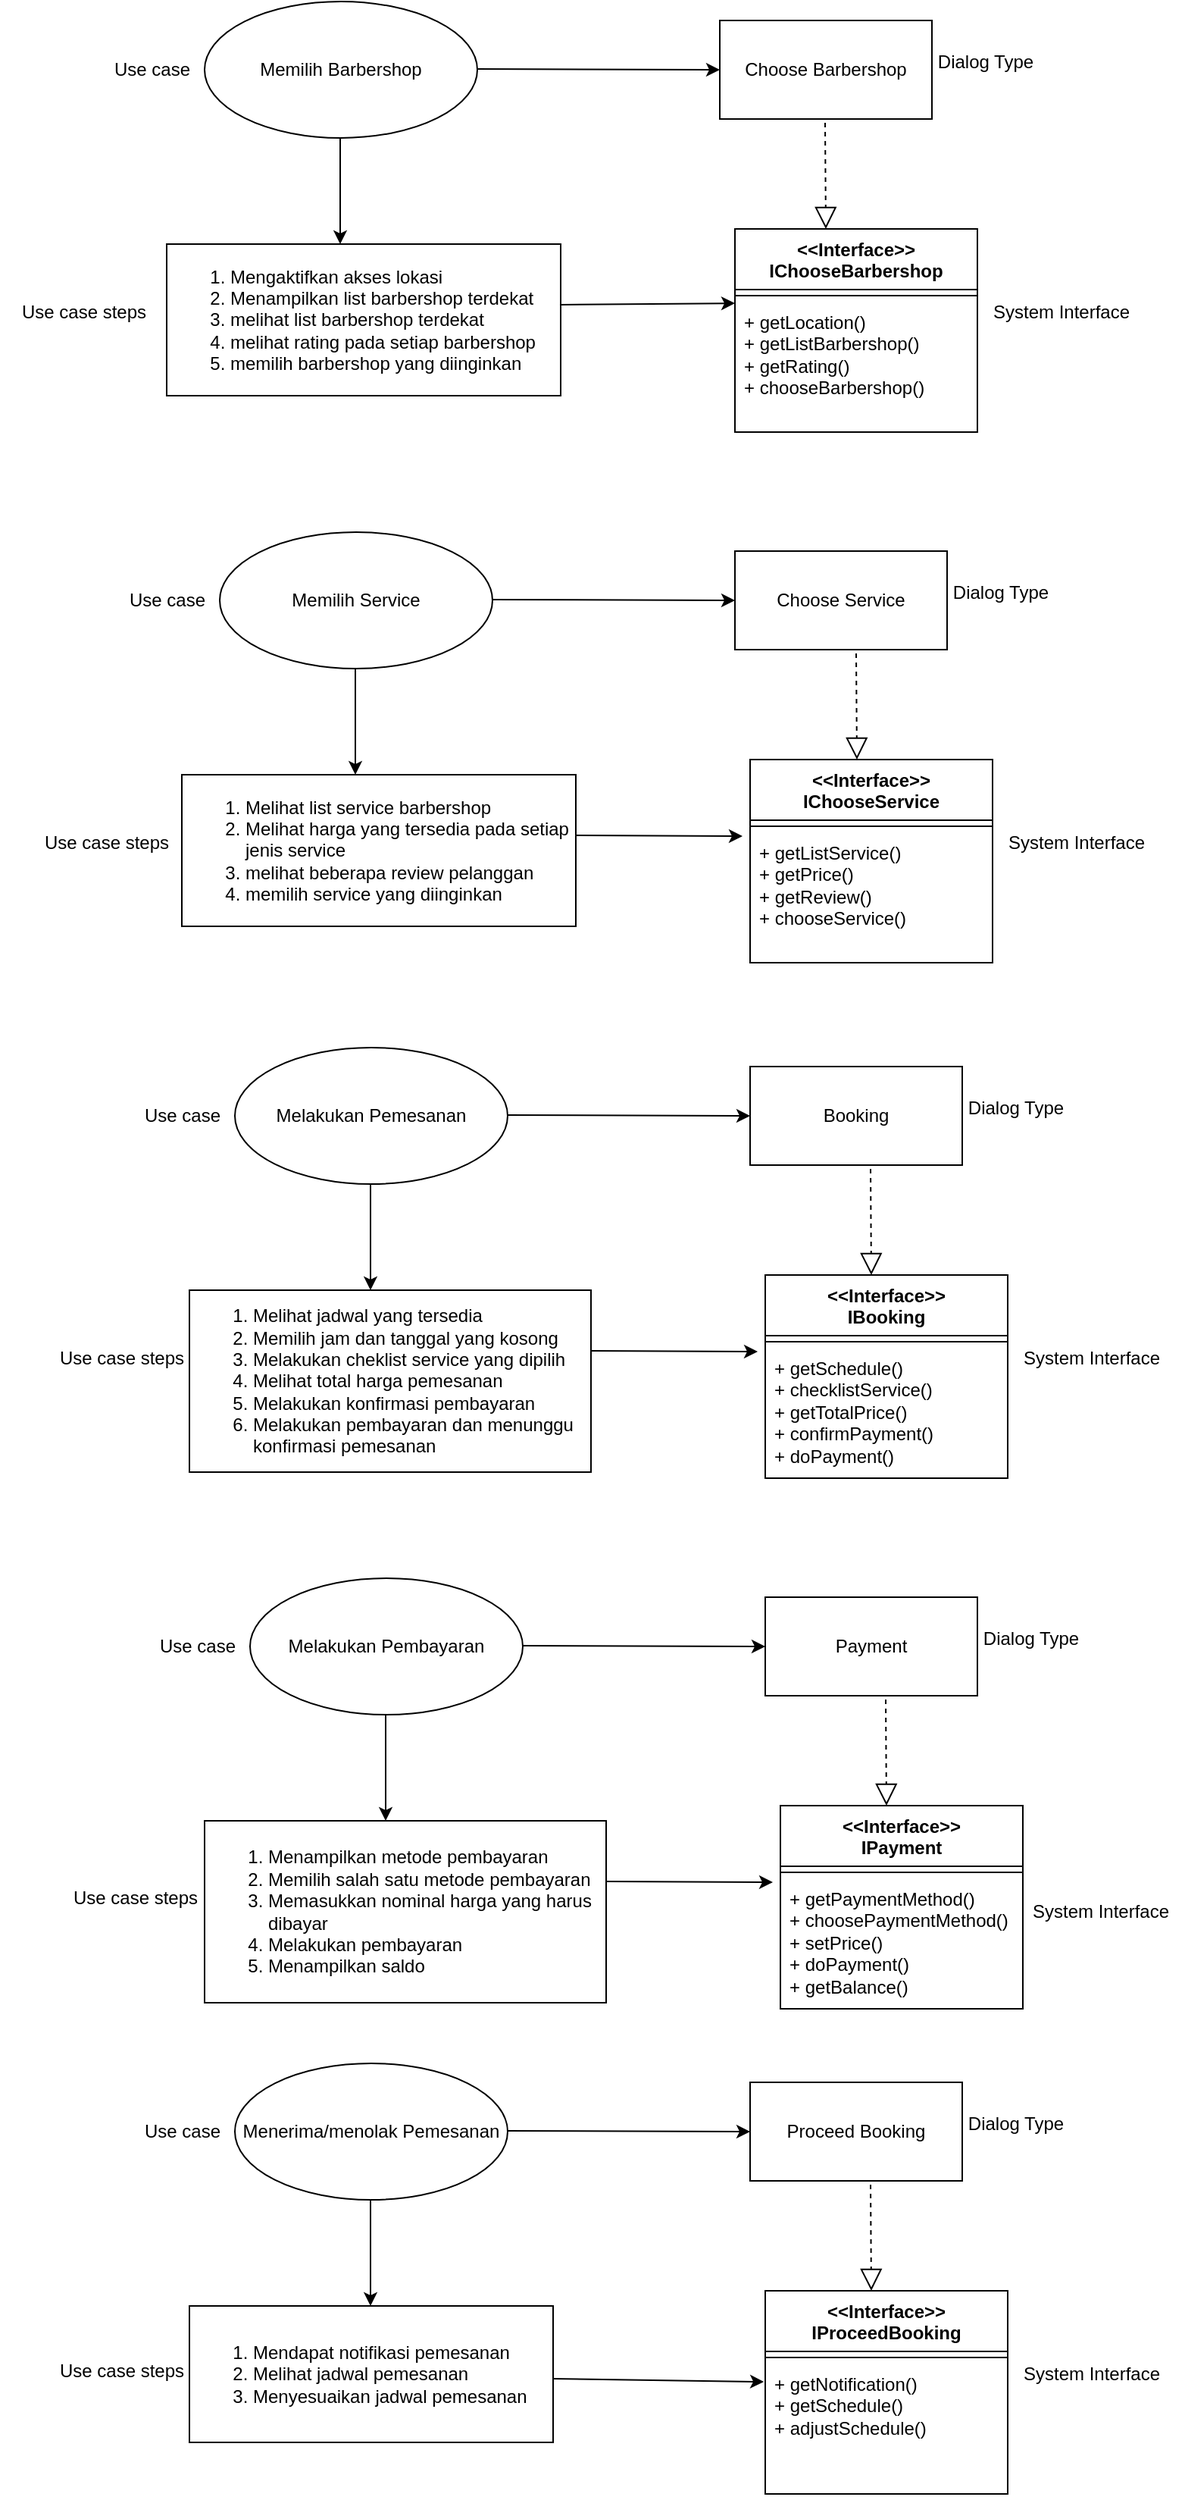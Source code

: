 <mxfile version="21.1.5" type="github">
  <diagram name="Page-1" id="QzmIClkiWC_pqr0MoqE9">
    <mxGraphModel dx="880" dy="452" grid="0" gridSize="10" guides="1" tooltips="1" connect="1" arrows="1" fold="1" page="1" pageScale="1" pageWidth="1100" pageHeight="1700" math="0" shadow="0">
      <root>
        <mxCell id="0" />
        <mxCell id="1" parent="0" />
        <mxCell id="_Sh0xL7N-RvuIjmmcohQ-1" value="Memilih Barbershop" style="ellipse;whiteSpace=wrap;html=1;" parent="1" vertex="1">
          <mxGeometry x="190" y="40" width="180" height="90" as="geometry" />
        </mxCell>
        <mxCell id="_Sh0xL7N-RvuIjmmcohQ-2" value="" style="endArrow=classic;html=1;rounded=0;" parent="1" edge="1">
          <mxGeometry width="50" height="50" relative="1" as="geometry">
            <mxPoint x="370" y="84.5" as="sourcePoint" />
            <mxPoint x="530" y="85" as="targetPoint" />
          </mxGeometry>
        </mxCell>
        <mxCell id="_Sh0xL7N-RvuIjmmcohQ-3" value="Choose Barbershop" style="rounded=0;whiteSpace=wrap;html=1;" parent="1" vertex="1">
          <mxGeometry x="530" y="52.5" width="140" height="65" as="geometry" />
        </mxCell>
        <mxCell id="_Sh0xL7N-RvuIjmmcohQ-4" value="" style="endArrow=classic;html=1;rounded=0;" parent="1" edge="1">
          <mxGeometry width="50" height="50" relative="1" as="geometry">
            <mxPoint x="279.5" y="130" as="sourcePoint" />
            <mxPoint x="279.5" y="200" as="targetPoint" />
          </mxGeometry>
        </mxCell>
        <mxCell id="_Sh0xL7N-RvuIjmmcohQ-6" value="&lt;ol&gt;&lt;li&gt;Mengaktifkan akses lokasi&lt;/li&gt;&lt;li&gt;Menampilkan list barbershop terdekat&lt;/li&gt;&lt;li&gt;melihat list barbershop terdekat&lt;/li&gt;&lt;li&gt;melihat rating pada setiap barbershop&lt;/li&gt;&lt;li&gt;memilih barbershop yang diinginkan&amp;nbsp;&lt;/li&gt;&lt;/ol&gt;" style="rounded=0;whiteSpace=wrap;html=1;align=left;" parent="1" vertex="1">
          <mxGeometry x="165" y="200" width="260" height="100" as="geometry" />
        </mxCell>
        <mxCell id="_Sh0xL7N-RvuIjmmcohQ-7" value="" style="endArrow=classic;html=1;rounded=0;entryX=0;entryY=0.012;entryDx=0;entryDy=0;entryPerimeter=0;" parent="1" edge="1" target="_Sh0xL7N-RvuIjmmcohQ-20">
          <mxGeometry width="50" height="50" relative="1" as="geometry">
            <mxPoint x="425" y="240" as="sourcePoint" />
            <mxPoint x="535" y="240.5" as="targetPoint" />
          </mxGeometry>
        </mxCell>
        <mxCell id="_Sh0xL7N-RvuIjmmcohQ-14" value="Use case" style="text;html=1;align=center;verticalAlign=middle;resizable=0;points=[];autosize=1;strokeColor=none;fillColor=none;" parent="1" vertex="1">
          <mxGeometry x="120" y="70" width="70" height="30" as="geometry" />
        </mxCell>
        <mxCell id="_Sh0xL7N-RvuIjmmcohQ-15" value="Dialog Type" style="text;html=1;align=center;verticalAlign=middle;resizable=0;points=[];autosize=1;strokeColor=none;fillColor=none;" parent="1" vertex="1">
          <mxGeometry x="660" y="65" width="90" height="30" as="geometry" />
        </mxCell>
        <mxCell id="_Sh0xL7N-RvuIjmmcohQ-16" value="Use case steps" style="text;html=1;align=center;verticalAlign=middle;resizable=0;points=[];autosize=1;strokeColor=none;fillColor=none;" parent="1" vertex="1">
          <mxGeometry x="55" y="230" width="110" height="30" as="geometry" />
        </mxCell>
        <mxCell id="_Sh0xL7N-RvuIjmmcohQ-17" value="&amp;lt;&amp;lt;Interface&amp;gt;&amp;gt;&lt;br&gt;IChooseBarbershop" style="swimlane;fontStyle=1;align=center;verticalAlign=top;childLayout=stackLayout;horizontal=1;startSize=40;horizontalStack=0;resizeParent=1;resizeParentMax=0;resizeLast=0;collapsible=1;marginBottom=0;whiteSpace=wrap;html=1;" parent="1" vertex="1">
          <mxGeometry x="540" y="190" width="160" height="134" as="geometry" />
        </mxCell>
        <mxCell id="_Sh0xL7N-RvuIjmmcohQ-19" value="" style="line;strokeWidth=1;fillColor=none;align=left;verticalAlign=middle;spacingTop=-1;spacingLeft=3;spacingRight=3;rotatable=0;labelPosition=right;points=[];portConstraint=eastwest;strokeColor=inherit;" parent="_Sh0xL7N-RvuIjmmcohQ-17" vertex="1">
          <mxGeometry y="40" width="160" height="8" as="geometry" />
        </mxCell>
        <mxCell id="_Sh0xL7N-RvuIjmmcohQ-20" value="+ getLocation()&lt;br&gt;+ getListBarbershop()&lt;br&gt;+ getRating()&lt;br&gt;+ chooseBarbershop()" style="text;strokeColor=none;fillColor=none;align=left;verticalAlign=top;spacingLeft=4;spacingRight=4;overflow=hidden;rotatable=0;points=[[0,0.5],[1,0.5]];portConstraint=eastwest;whiteSpace=wrap;html=1;" parent="_Sh0xL7N-RvuIjmmcohQ-17" vertex="1">
          <mxGeometry y="48" width="160" height="86" as="geometry" />
        </mxCell>
        <mxCell id="_Sh0xL7N-RvuIjmmcohQ-21" value="System Interface" style="text;html=1;align=center;verticalAlign=middle;resizable=0;points=[];autosize=1;strokeColor=none;fillColor=none;" parent="1" vertex="1">
          <mxGeometry x="700" y="230" width="110" height="30" as="geometry" />
        </mxCell>
        <mxCell id="_Sh0xL7N-RvuIjmmcohQ-34" value="Memilih Service" style="ellipse;whiteSpace=wrap;html=1;" parent="1" vertex="1">
          <mxGeometry x="200" y="390" width="180" height="90" as="geometry" />
        </mxCell>
        <mxCell id="_Sh0xL7N-RvuIjmmcohQ-35" value="" style="endArrow=classic;html=1;rounded=0;" parent="1" edge="1">
          <mxGeometry width="50" height="50" relative="1" as="geometry">
            <mxPoint x="380" y="434.5" as="sourcePoint" />
            <mxPoint x="540" y="435" as="targetPoint" />
          </mxGeometry>
        </mxCell>
        <mxCell id="_Sh0xL7N-RvuIjmmcohQ-36" value="Choose Service" style="rounded=0;whiteSpace=wrap;html=1;" parent="1" vertex="1">
          <mxGeometry x="540" y="402.5" width="140" height="65" as="geometry" />
        </mxCell>
        <mxCell id="_Sh0xL7N-RvuIjmmcohQ-37" value="" style="endArrow=classic;html=1;rounded=0;" parent="1" edge="1">
          <mxGeometry width="50" height="50" relative="1" as="geometry">
            <mxPoint x="289.5" y="480" as="sourcePoint" />
            <mxPoint x="289.5" y="550" as="targetPoint" />
          </mxGeometry>
        </mxCell>
        <mxCell id="_Sh0xL7N-RvuIjmmcohQ-38" value="&lt;ol&gt;&lt;li&gt;Melihat list service barbershop&lt;/li&gt;&lt;li&gt;Melihat harga yang tersedia pada setiap jenis service&lt;/li&gt;&lt;li&gt;melihat beberapa review pelanggan&lt;/li&gt;&lt;li&gt;memilih service yang diinginkan&amp;nbsp;&lt;/li&gt;&lt;/ol&gt;" style="rounded=0;whiteSpace=wrap;html=1;align=left;" parent="1" vertex="1">
          <mxGeometry x="175" y="550" width="260" height="100" as="geometry" />
        </mxCell>
        <mxCell id="_Sh0xL7N-RvuIjmmcohQ-39" value="" style="endArrow=classic;html=1;rounded=0;" parent="1" edge="1">
          <mxGeometry width="50" height="50" relative="1" as="geometry">
            <mxPoint x="435" y="590" as="sourcePoint" />
            <mxPoint x="545" y="590.5" as="targetPoint" />
          </mxGeometry>
        </mxCell>
        <mxCell id="_Sh0xL7N-RvuIjmmcohQ-40" value="Use case" style="text;html=1;align=center;verticalAlign=middle;resizable=0;points=[];autosize=1;strokeColor=none;fillColor=none;" parent="1" vertex="1">
          <mxGeometry x="130" y="420" width="70" height="30" as="geometry" />
        </mxCell>
        <mxCell id="_Sh0xL7N-RvuIjmmcohQ-41" value="Dialog Type" style="text;html=1;align=center;verticalAlign=middle;resizable=0;points=[];autosize=1;strokeColor=none;fillColor=none;" parent="1" vertex="1">
          <mxGeometry x="670" y="415" width="90" height="30" as="geometry" />
        </mxCell>
        <mxCell id="_Sh0xL7N-RvuIjmmcohQ-42" value="Use case steps" style="text;html=1;align=center;verticalAlign=middle;resizable=0;points=[];autosize=1;strokeColor=none;fillColor=none;" parent="1" vertex="1">
          <mxGeometry x="70" y="580" width="110" height="30" as="geometry" />
        </mxCell>
        <mxCell id="_Sh0xL7N-RvuIjmmcohQ-43" value="&amp;lt;&amp;lt;Interface&amp;gt;&amp;gt;&lt;br&gt;IChooseService" style="swimlane;fontStyle=1;align=center;verticalAlign=top;childLayout=stackLayout;horizontal=1;startSize=40;horizontalStack=0;resizeParent=1;resizeParentMax=0;resizeLast=0;collapsible=1;marginBottom=0;whiteSpace=wrap;html=1;" parent="1" vertex="1">
          <mxGeometry x="550" y="540" width="160" height="134" as="geometry" />
        </mxCell>
        <mxCell id="_Sh0xL7N-RvuIjmmcohQ-44" value="" style="line;strokeWidth=1;fillColor=none;align=left;verticalAlign=middle;spacingTop=-1;spacingLeft=3;spacingRight=3;rotatable=0;labelPosition=right;points=[];portConstraint=eastwest;strokeColor=inherit;" parent="_Sh0xL7N-RvuIjmmcohQ-43" vertex="1">
          <mxGeometry y="40" width="160" height="8" as="geometry" />
        </mxCell>
        <mxCell id="_Sh0xL7N-RvuIjmmcohQ-45" value="+ getListService()&lt;br&gt;+ getPrice()&lt;br&gt;+ getReview()&lt;br&gt;+ chooseService()" style="text;strokeColor=none;fillColor=none;align=left;verticalAlign=top;spacingLeft=4;spacingRight=4;overflow=hidden;rotatable=0;points=[[0,0.5],[1,0.5]];portConstraint=eastwest;whiteSpace=wrap;html=1;" parent="_Sh0xL7N-RvuIjmmcohQ-43" vertex="1">
          <mxGeometry y="48" width="160" height="86" as="geometry" />
        </mxCell>
        <mxCell id="_Sh0xL7N-RvuIjmmcohQ-46" value="System Interface" style="text;html=1;align=center;verticalAlign=middle;resizable=0;points=[];autosize=1;strokeColor=none;fillColor=none;" parent="1" vertex="1">
          <mxGeometry x="710" y="580" width="110" height="30" as="geometry" />
        </mxCell>
        <mxCell id="-62G5XO5tZmvICnYgQDq-1" value="Melakukan Pemesanan" style="ellipse;whiteSpace=wrap;html=1;" vertex="1" parent="1">
          <mxGeometry x="210" y="730" width="180" height="90" as="geometry" />
        </mxCell>
        <mxCell id="-62G5XO5tZmvICnYgQDq-2" value="" style="endArrow=classic;html=1;rounded=0;" edge="1" parent="1">
          <mxGeometry width="50" height="50" relative="1" as="geometry">
            <mxPoint x="390" y="774.5" as="sourcePoint" />
            <mxPoint x="550" y="775" as="targetPoint" />
          </mxGeometry>
        </mxCell>
        <mxCell id="-62G5XO5tZmvICnYgQDq-3" value="Booking" style="rounded=0;whiteSpace=wrap;html=1;" vertex="1" parent="1">
          <mxGeometry x="550" y="742.5" width="140" height="65" as="geometry" />
        </mxCell>
        <mxCell id="-62G5XO5tZmvICnYgQDq-4" value="" style="endArrow=classic;html=1;rounded=0;" edge="1" parent="1">
          <mxGeometry width="50" height="50" relative="1" as="geometry">
            <mxPoint x="299.5" y="820" as="sourcePoint" />
            <mxPoint x="299.5" y="890" as="targetPoint" />
          </mxGeometry>
        </mxCell>
        <mxCell id="-62G5XO5tZmvICnYgQDq-5" value="&lt;ol&gt;&lt;li&gt;Melihat jadwal yang tersedia&lt;/li&gt;&lt;li&gt;Memilih jam dan tanggal yang kosong&lt;/li&gt;&lt;li&gt;Melakukan cheklist service yang dipilih&lt;/li&gt;&lt;li&gt;Melihat total harga pemesanan&lt;/li&gt;&lt;li&gt;Melakukan konfirmasi pembayaran&lt;/li&gt;&lt;li&gt;Melakukan pembayaran dan menunggu konfirmasi pemesanan&lt;/li&gt;&lt;/ol&gt;" style="rounded=0;whiteSpace=wrap;html=1;align=left;" vertex="1" parent="1">
          <mxGeometry x="180" y="890" width="265" height="120" as="geometry" />
        </mxCell>
        <mxCell id="-62G5XO5tZmvICnYgQDq-6" value="" style="endArrow=classic;html=1;rounded=0;" edge="1" parent="1">
          <mxGeometry width="50" height="50" relative="1" as="geometry">
            <mxPoint x="445" y="930" as="sourcePoint" />
            <mxPoint x="555" y="930.5" as="targetPoint" />
          </mxGeometry>
        </mxCell>
        <mxCell id="-62G5XO5tZmvICnYgQDq-7" value="Use case" style="text;html=1;align=center;verticalAlign=middle;resizable=0;points=[];autosize=1;strokeColor=none;fillColor=none;" vertex="1" parent="1">
          <mxGeometry x="140" y="760" width="70" height="30" as="geometry" />
        </mxCell>
        <mxCell id="-62G5XO5tZmvICnYgQDq-8" value="Dialog Type" style="text;html=1;align=center;verticalAlign=middle;resizable=0;points=[];autosize=1;strokeColor=none;fillColor=none;" vertex="1" parent="1">
          <mxGeometry x="680" y="755" width="90" height="30" as="geometry" />
        </mxCell>
        <mxCell id="-62G5XO5tZmvICnYgQDq-9" value="&amp;lt;&amp;lt;Interface&amp;gt;&amp;gt;&lt;br&gt;IBooking" style="swimlane;fontStyle=1;align=center;verticalAlign=top;childLayout=stackLayout;horizontal=1;startSize=40;horizontalStack=0;resizeParent=1;resizeParentMax=0;resizeLast=0;collapsible=1;marginBottom=0;whiteSpace=wrap;html=1;" vertex="1" parent="1">
          <mxGeometry x="560" y="880" width="160" height="134" as="geometry" />
        </mxCell>
        <mxCell id="-62G5XO5tZmvICnYgQDq-10" value="" style="line;strokeWidth=1;fillColor=none;align=left;verticalAlign=middle;spacingTop=-1;spacingLeft=3;spacingRight=3;rotatable=0;labelPosition=right;points=[];portConstraint=eastwest;strokeColor=inherit;" vertex="1" parent="-62G5XO5tZmvICnYgQDq-9">
          <mxGeometry y="40" width="160" height="8" as="geometry" />
        </mxCell>
        <mxCell id="-62G5XO5tZmvICnYgQDq-11" value="+ getSchedule()&lt;br&gt;+ checklistService()&lt;br&gt;+ getTotalPrice()&lt;br&gt;+ confirmPayment()&lt;br&gt;+ doPayment()" style="text;strokeColor=none;fillColor=none;align=left;verticalAlign=top;spacingLeft=4;spacingRight=4;overflow=hidden;rotatable=0;points=[[0,0.5],[1,0.5]];portConstraint=eastwest;whiteSpace=wrap;html=1;" vertex="1" parent="-62G5XO5tZmvICnYgQDq-9">
          <mxGeometry y="48" width="160" height="86" as="geometry" />
        </mxCell>
        <mxCell id="-62G5XO5tZmvICnYgQDq-12" value="System Interface" style="text;html=1;align=center;verticalAlign=middle;resizable=0;points=[];autosize=1;strokeColor=none;fillColor=none;" vertex="1" parent="1">
          <mxGeometry x="720" y="920" width="110" height="30" as="geometry" />
        </mxCell>
        <mxCell id="-62G5XO5tZmvICnYgQDq-13" value="Use case steps" style="text;html=1;align=center;verticalAlign=middle;resizable=0;points=[];autosize=1;strokeColor=none;fillColor=none;" vertex="1" parent="1">
          <mxGeometry x="80" y="920" width="110" height="30" as="geometry" />
        </mxCell>
        <mxCell id="-62G5XO5tZmvICnYgQDq-17" value="" style="endArrow=block;dashed=1;endFill=0;endSize=12;html=1;rounded=0;entryX=0.381;entryY=-0.03;entryDx=0;entryDy=0;entryPerimeter=0;" edge="1" parent="1">
          <mxGeometry width="160" relative="1" as="geometry">
            <mxPoint x="620" y="470" as="sourcePoint" />
            <mxPoint x="620.5" y="540" as="targetPoint" />
            <Array as="points" />
          </mxGeometry>
        </mxCell>
        <mxCell id="-62G5XO5tZmvICnYgQDq-18" value="" style="endArrow=block;dashed=1;endFill=0;endSize=12;html=1;rounded=0;entryX=0.381;entryY=-0.03;entryDx=0;entryDy=0;entryPerimeter=0;" edge="1" parent="1">
          <mxGeometry width="160" relative="1" as="geometry">
            <mxPoint x="629.5" y="810" as="sourcePoint" />
            <mxPoint x="630" y="880" as="targetPoint" />
            <Array as="points" />
          </mxGeometry>
        </mxCell>
        <mxCell id="-62G5XO5tZmvICnYgQDq-19" value="" style="endArrow=block;dashed=1;endFill=0;endSize=12;html=1;rounded=0;entryX=0.381;entryY=-0.03;entryDx=0;entryDy=0;entryPerimeter=0;" edge="1" parent="1">
          <mxGeometry width="160" relative="1" as="geometry">
            <mxPoint x="599.5" y="120" as="sourcePoint" />
            <mxPoint x="600" y="190" as="targetPoint" />
            <Array as="points" />
          </mxGeometry>
        </mxCell>
        <mxCell id="-62G5XO5tZmvICnYgQDq-20" value="Melakukan Pembayaran" style="ellipse;whiteSpace=wrap;html=1;" vertex="1" parent="1">
          <mxGeometry x="220" y="1080" width="180" height="90" as="geometry" />
        </mxCell>
        <mxCell id="-62G5XO5tZmvICnYgQDq-21" value="" style="endArrow=classic;html=1;rounded=0;" edge="1" parent="1">
          <mxGeometry width="50" height="50" relative="1" as="geometry">
            <mxPoint x="400" y="1124.5" as="sourcePoint" />
            <mxPoint x="560" y="1125" as="targetPoint" />
          </mxGeometry>
        </mxCell>
        <mxCell id="-62G5XO5tZmvICnYgQDq-22" value="Payment" style="rounded=0;whiteSpace=wrap;html=1;" vertex="1" parent="1">
          <mxGeometry x="560" y="1092.5" width="140" height="65" as="geometry" />
        </mxCell>
        <mxCell id="-62G5XO5tZmvICnYgQDq-23" value="" style="endArrow=classic;html=1;rounded=0;" edge="1" parent="1">
          <mxGeometry width="50" height="50" relative="1" as="geometry">
            <mxPoint x="309.5" y="1170" as="sourcePoint" />
            <mxPoint x="309.5" y="1240" as="targetPoint" />
          </mxGeometry>
        </mxCell>
        <mxCell id="-62G5XO5tZmvICnYgQDq-24" value="&lt;ol&gt;&lt;li&gt;Menampilkan metode pembayaran&lt;/li&gt;&lt;li&gt;Memilih salah satu metode pembayaran&lt;/li&gt;&lt;li&gt;Memasukkan nominal harga yang harus dibayar&lt;/li&gt;&lt;li&gt;Melakukan pembayaran&lt;/li&gt;&lt;li&gt;Menampilkan saldo&lt;/li&gt;&lt;/ol&gt;" style="rounded=0;whiteSpace=wrap;html=1;align=left;" vertex="1" parent="1">
          <mxGeometry x="190" y="1240" width="265" height="120" as="geometry" />
        </mxCell>
        <mxCell id="-62G5XO5tZmvICnYgQDq-25" value="" style="endArrow=classic;html=1;rounded=0;" edge="1" parent="1">
          <mxGeometry width="50" height="50" relative="1" as="geometry">
            <mxPoint x="455" y="1280" as="sourcePoint" />
            <mxPoint x="565" y="1280.5" as="targetPoint" />
          </mxGeometry>
        </mxCell>
        <mxCell id="-62G5XO5tZmvICnYgQDq-26" value="Use case" style="text;html=1;align=center;verticalAlign=middle;resizable=0;points=[];autosize=1;strokeColor=none;fillColor=none;" vertex="1" parent="1">
          <mxGeometry x="150" y="1110" width="70" height="30" as="geometry" />
        </mxCell>
        <mxCell id="-62G5XO5tZmvICnYgQDq-27" value="Dialog Type" style="text;html=1;align=center;verticalAlign=middle;resizable=0;points=[];autosize=1;strokeColor=none;fillColor=none;" vertex="1" parent="1">
          <mxGeometry x="690" y="1105" width="90" height="30" as="geometry" />
        </mxCell>
        <mxCell id="-62G5XO5tZmvICnYgQDq-28" value="&amp;lt;&amp;lt;Interface&amp;gt;&amp;gt;&lt;br&gt;IPayment" style="swimlane;fontStyle=1;align=center;verticalAlign=top;childLayout=stackLayout;horizontal=1;startSize=40;horizontalStack=0;resizeParent=1;resizeParentMax=0;resizeLast=0;collapsible=1;marginBottom=0;whiteSpace=wrap;html=1;" vertex="1" parent="1">
          <mxGeometry x="570" y="1230" width="160" height="134" as="geometry" />
        </mxCell>
        <mxCell id="-62G5XO5tZmvICnYgQDq-29" value="" style="line;strokeWidth=1;fillColor=none;align=left;verticalAlign=middle;spacingTop=-1;spacingLeft=3;spacingRight=3;rotatable=0;labelPosition=right;points=[];portConstraint=eastwest;strokeColor=inherit;" vertex="1" parent="-62G5XO5tZmvICnYgQDq-28">
          <mxGeometry y="40" width="160" height="8" as="geometry" />
        </mxCell>
        <mxCell id="-62G5XO5tZmvICnYgQDq-30" value="+ getPaymentMethod()&lt;br&gt;+ choosePaymentMethod()&lt;br&gt;+ setPrice()&lt;br&gt;+ doPayment()&lt;br&gt;+ getBalance()" style="text;strokeColor=none;fillColor=none;align=left;verticalAlign=top;spacingLeft=4;spacingRight=4;overflow=hidden;rotatable=0;points=[[0,0.5],[1,0.5]];portConstraint=eastwest;whiteSpace=wrap;html=1;" vertex="1" parent="-62G5XO5tZmvICnYgQDq-28">
          <mxGeometry y="48" width="160" height="86" as="geometry" />
        </mxCell>
        <mxCell id="-62G5XO5tZmvICnYgQDq-31" value="System Interface" style="text;html=1;align=center;verticalAlign=middle;resizable=0;points=[];autosize=1;strokeColor=none;fillColor=none;" vertex="1" parent="1">
          <mxGeometry x="726" y="1285" width="110" height="30" as="geometry" />
        </mxCell>
        <mxCell id="-62G5XO5tZmvICnYgQDq-32" value="" style="endArrow=block;dashed=1;endFill=0;endSize=12;html=1;rounded=0;entryX=0.381;entryY=-0.03;entryDx=0;entryDy=0;entryPerimeter=0;" edge="1" parent="1">
          <mxGeometry width="160" relative="1" as="geometry">
            <mxPoint x="639.5" y="1160" as="sourcePoint" />
            <mxPoint x="640" y="1230" as="targetPoint" />
            <Array as="points" />
          </mxGeometry>
        </mxCell>
        <mxCell id="-62G5XO5tZmvICnYgQDq-33" value="Menerima/menolak Pemesanan" style="ellipse;whiteSpace=wrap;html=1;" vertex="1" parent="1">
          <mxGeometry x="210" y="1400" width="180" height="90" as="geometry" />
        </mxCell>
        <mxCell id="-62G5XO5tZmvICnYgQDq-34" value="" style="endArrow=classic;html=1;rounded=0;" edge="1" parent="1">
          <mxGeometry width="50" height="50" relative="1" as="geometry">
            <mxPoint x="390" y="1444.5" as="sourcePoint" />
            <mxPoint x="550" y="1445" as="targetPoint" />
          </mxGeometry>
        </mxCell>
        <mxCell id="-62G5XO5tZmvICnYgQDq-35" value="Proceed Booking" style="rounded=0;whiteSpace=wrap;html=1;" vertex="1" parent="1">
          <mxGeometry x="550" y="1412.5" width="140" height="65" as="geometry" />
        </mxCell>
        <mxCell id="-62G5XO5tZmvICnYgQDq-36" value="" style="endArrow=classic;html=1;rounded=0;" edge="1" parent="1">
          <mxGeometry width="50" height="50" relative="1" as="geometry">
            <mxPoint x="299.5" y="1490" as="sourcePoint" />
            <mxPoint x="299.5" y="1560" as="targetPoint" />
          </mxGeometry>
        </mxCell>
        <mxCell id="-62G5XO5tZmvICnYgQDq-37" value="&lt;ol&gt;&lt;li&gt;Mendapat notifikasi pemesanan&lt;/li&gt;&lt;li&gt;Melihat jadwal pemesanan&lt;/li&gt;&lt;li&gt;Menyesuaikan jadwal pemesanan&lt;/li&gt;&lt;/ol&gt;" style="rounded=0;whiteSpace=wrap;html=1;align=left;" vertex="1" parent="1">
          <mxGeometry x="180" y="1560" width="240" height="90" as="geometry" />
        </mxCell>
        <mxCell id="-62G5XO5tZmvICnYgQDq-39" value="Use case" style="text;html=1;align=center;verticalAlign=middle;resizable=0;points=[];autosize=1;strokeColor=none;fillColor=none;" vertex="1" parent="1">
          <mxGeometry x="140" y="1430" width="70" height="30" as="geometry" />
        </mxCell>
        <mxCell id="-62G5XO5tZmvICnYgQDq-40" value="Dialog Type" style="text;html=1;align=center;verticalAlign=middle;resizable=0;points=[];autosize=1;strokeColor=none;fillColor=none;" vertex="1" parent="1">
          <mxGeometry x="680" y="1425" width="90" height="30" as="geometry" />
        </mxCell>
        <mxCell id="-62G5XO5tZmvICnYgQDq-41" value="&amp;lt;&amp;lt;Interface&amp;gt;&amp;gt;&lt;br&gt;IProceedBooking" style="swimlane;fontStyle=1;align=center;verticalAlign=top;childLayout=stackLayout;horizontal=1;startSize=40;horizontalStack=0;resizeParent=1;resizeParentMax=0;resizeLast=0;collapsible=1;marginBottom=0;whiteSpace=wrap;html=1;" vertex="1" parent="1">
          <mxGeometry x="560" y="1550" width="160" height="134" as="geometry" />
        </mxCell>
        <mxCell id="-62G5XO5tZmvICnYgQDq-42" value="" style="line;strokeWidth=1;fillColor=none;align=left;verticalAlign=middle;spacingTop=-1;spacingLeft=3;spacingRight=3;rotatable=0;labelPosition=right;points=[];portConstraint=eastwest;strokeColor=inherit;" vertex="1" parent="-62G5XO5tZmvICnYgQDq-41">
          <mxGeometry y="40" width="160" height="8" as="geometry" />
        </mxCell>
        <mxCell id="-62G5XO5tZmvICnYgQDq-43" value="+ getNotification()&lt;br&gt;+ getSchedule()&lt;br&gt;+ adjustSchedule()&lt;br&gt;" style="text;strokeColor=none;fillColor=none;align=left;verticalAlign=top;spacingLeft=4;spacingRight=4;overflow=hidden;rotatable=0;points=[[0,0.5],[1,0.5]];portConstraint=eastwest;whiteSpace=wrap;html=1;" vertex="1" parent="-62G5XO5tZmvICnYgQDq-41">
          <mxGeometry y="48" width="160" height="86" as="geometry" />
        </mxCell>
        <mxCell id="-62G5XO5tZmvICnYgQDq-44" value="System Interface" style="text;html=1;align=center;verticalAlign=middle;resizable=0;points=[];autosize=1;strokeColor=none;fillColor=none;" vertex="1" parent="1">
          <mxGeometry x="720" y="1590" width="110" height="30" as="geometry" />
        </mxCell>
        <mxCell id="-62G5XO5tZmvICnYgQDq-45" value="" style="endArrow=block;dashed=1;endFill=0;endSize=12;html=1;rounded=0;entryX=0.381;entryY=-0.03;entryDx=0;entryDy=0;entryPerimeter=0;" edge="1" parent="1">
          <mxGeometry width="160" relative="1" as="geometry">
            <mxPoint x="629.5" y="1480" as="sourcePoint" />
            <mxPoint x="630" y="1550" as="targetPoint" />
            <Array as="points" />
          </mxGeometry>
        </mxCell>
        <mxCell id="-62G5XO5tZmvICnYgQDq-46" value="Use case steps" style="text;html=1;align=center;verticalAlign=middle;resizable=0;points=[];autosize=1;strokeColor=none;fillColor=none;" vertex="1" parent="1">
          <mxGeometry x="94" y="1278" width="100" height="26" as="geometry" />
        </mxCell>
        <mxCell id="-62G5XO5tZmvICnYgQDq-47" value="Use case steps" style="text;html=1;align=center;verticalAlign=middle;resizable=0;points=[];autosize=1;strokeColor=none;fillColor=none;" vertex="1" parent="1">
          <mxGeometry x="85" y="1590" width="100" height="26" as="geometry" />
        </mxCell>
        <mxCell id="-62G5XO5tZmvICnYgQDq-48" value="" style="endArrow=classic;html=1;rounded=0;entryX=-0.006;entryY=0.14;entryDx=0;entryDy=0;entryPerimeter=0;" edge="1" parent="1" target="-62G5XO5tZmvICnYgQDq-43">
          <mxGeometry width="50" height="50" relative="1" as="geometry">
            <mxPoint x="420" y="1608" as="sourcePoint" />
            <mxPoint x="530" y="1608.5" as="targetPoint" />
          </mxGeometry>
        </mxCell>
      </root>
    </mxGraphModel>
  </diagram>
</mxfile>
